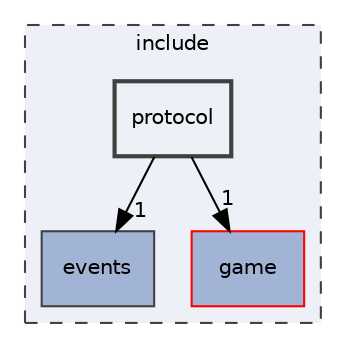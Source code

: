 digraph "include/protocol"
{
 // LATEX_PDF_SIZE
  edge [fontname="Helvetica",fontsize="10",labelfontname="Helvetica",labelfontsize="10"];
  node [fontname="Helvetica",fontsize="10",shape=record];
  compound=true
  subgraph clusterdir_d44c64559bbebec7f509842c48db8b23 {
    graph [ bgcolor="#edf0f7", pencolor="grey25", style="filled,dashed,", label="include", fontname="Helvetica", fontsize="10", URL="dir_d44c64559bbebec7f509842c48db8b23.html"]
  dir_c33611b4dec78f96017d2ccf425d656a [shape=box, label="events", style="filled,", fillcolor="#a2b4d6", color="grey25", URL="dir_c33611b4dec78f96017d2ccf425d656a.html"];
  dir_f307a46daed1218fee22380d1eacedba [shape=box, label="game", style="filled,", fillcolor="#a2b4d6", color="red", URL="dir_f307a46daed1218fee22380d1eacedba.html"];
  dir_a8708a1af961f7c156ece11d71cb1b13 [shape=box, label="protocol", style="filled,bold,", fillcolor="#edf0f7", color="grey25", URL="dir_a8708a1af961f7c156ece11d71cb1b13.html"];
  }
  dir_a8708a1af961f7c156ece11d71cb1b13->dir_c33611b4dec78f96017d2ccf425d656a [headlabel="1", labeldistance=1.5 headhref="dir_000013_000004.html"];
  dir_a8708a1af961f7c156ece11d71cb1b13->dir_f307a46daed1218fee22380d1eacedba [headlabel="1", labeldistance=1.5 headhref="dir_000013_000005.html"];
}
